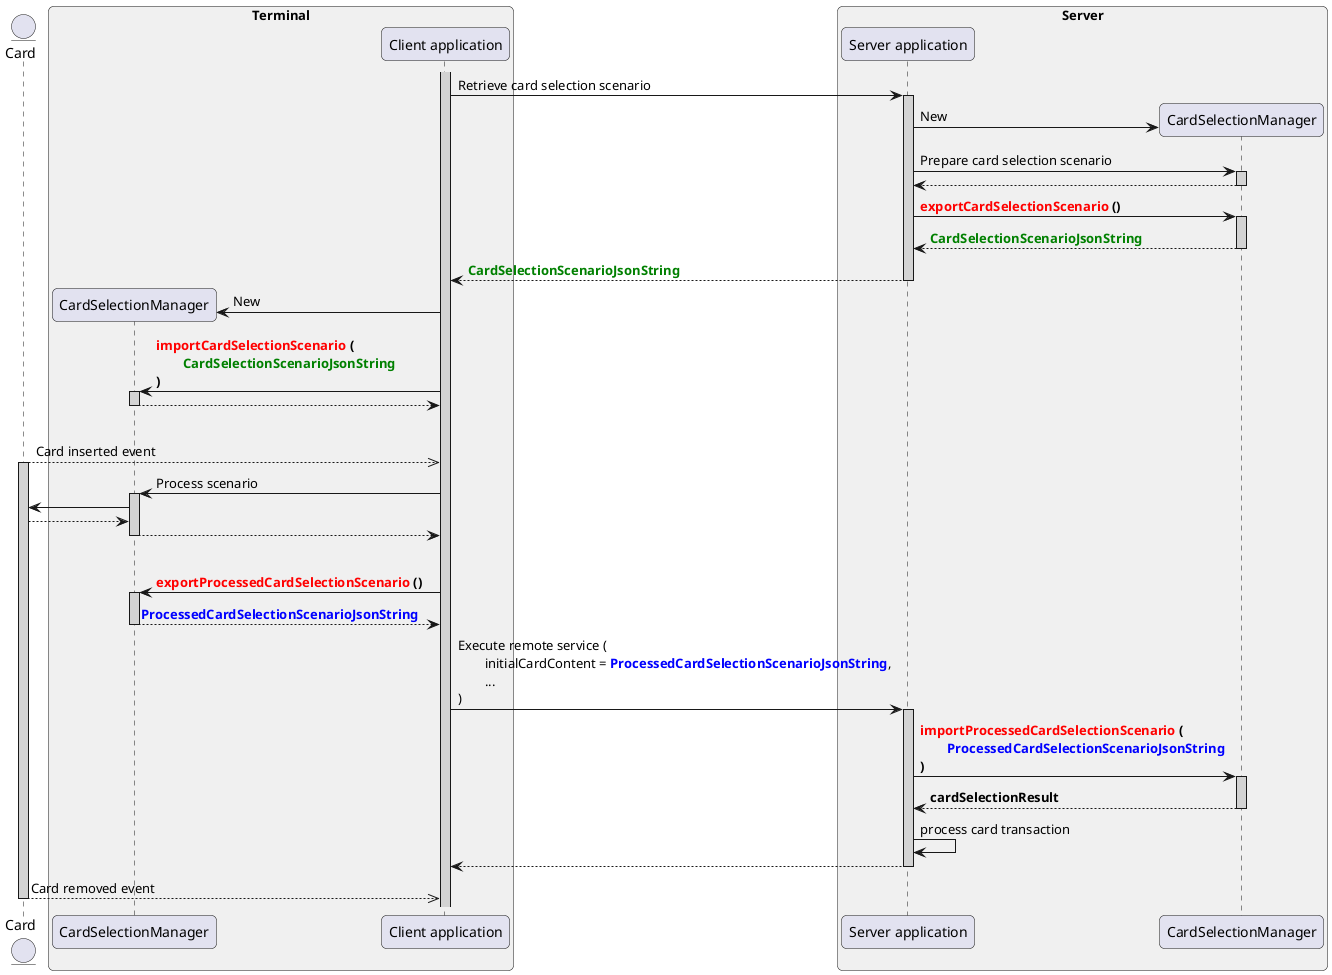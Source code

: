 @startuml

' == THEME ==

skinparam RoundCorner 10

' == CONTENT ==

entity "Card" as card
box "Terminal" #F0F0F0
participant "CardSelectionManager" as clientManager
participant "Client application" as client
end box
box "Server" #F0F0F0
participant "Server application" as server
participant "CardSelectionManager" as serverManager
end box

activate client #LightGrey
client -> server ++ #LightGrey : Retrieve card selection scenario

server -> serverManager ** : New

server -> serverManager ++ #LightGrey : Prepare card selection scenario
return

server -> serverManager ++ #LightGrey : **<color:red>exportCardSelectionScenario</color> ()**
return **<color:green>CardSelectionScenarioJsonString</color>**

client <-- server -- : **<color:green>CardSelectionScenarioJsonString</color>**

client -> clientManager ** : New

client -> clientManager ++ #LightGrey : **<color:red>importCardSelectionScenario</color> (**\n\t**<color:green>CardSelectionScenarioJsonString</color>**\n**)**
return

|||

card -->> client : Card inserted event
activate card #LightGrey

client -> clientManager ++ #LightGrey : Process scenario
clientManager -> card
clientManager <-- card
return

|||

client -> clientManager ++ #LightGrey : **<color:red>exportProcessedCardSelectionScenario</color> ()**
return **<color:blue>ProcessedCardSelectionScenarioJsonString</color>**

client -> server ++ #LightGrey : Execute remote service (\n\tinitialCardContent = **<color:blue>ProcessedCardSelectionScenarioJsonString</color>**,\n\t...\n)

server -> serverManager ++ #LightGrey : **<color:red>importProcessedCardSelectionScenario</color> (**\n\t**<color:blue>ProcessedCardSelectionScenarioJsonString</color>**\n**)**
return **cardSelectionResult**

server -> server : process card transaction

client <-- server
deactivate server

card -->> client : Card removed event
deactivate card

@enduml